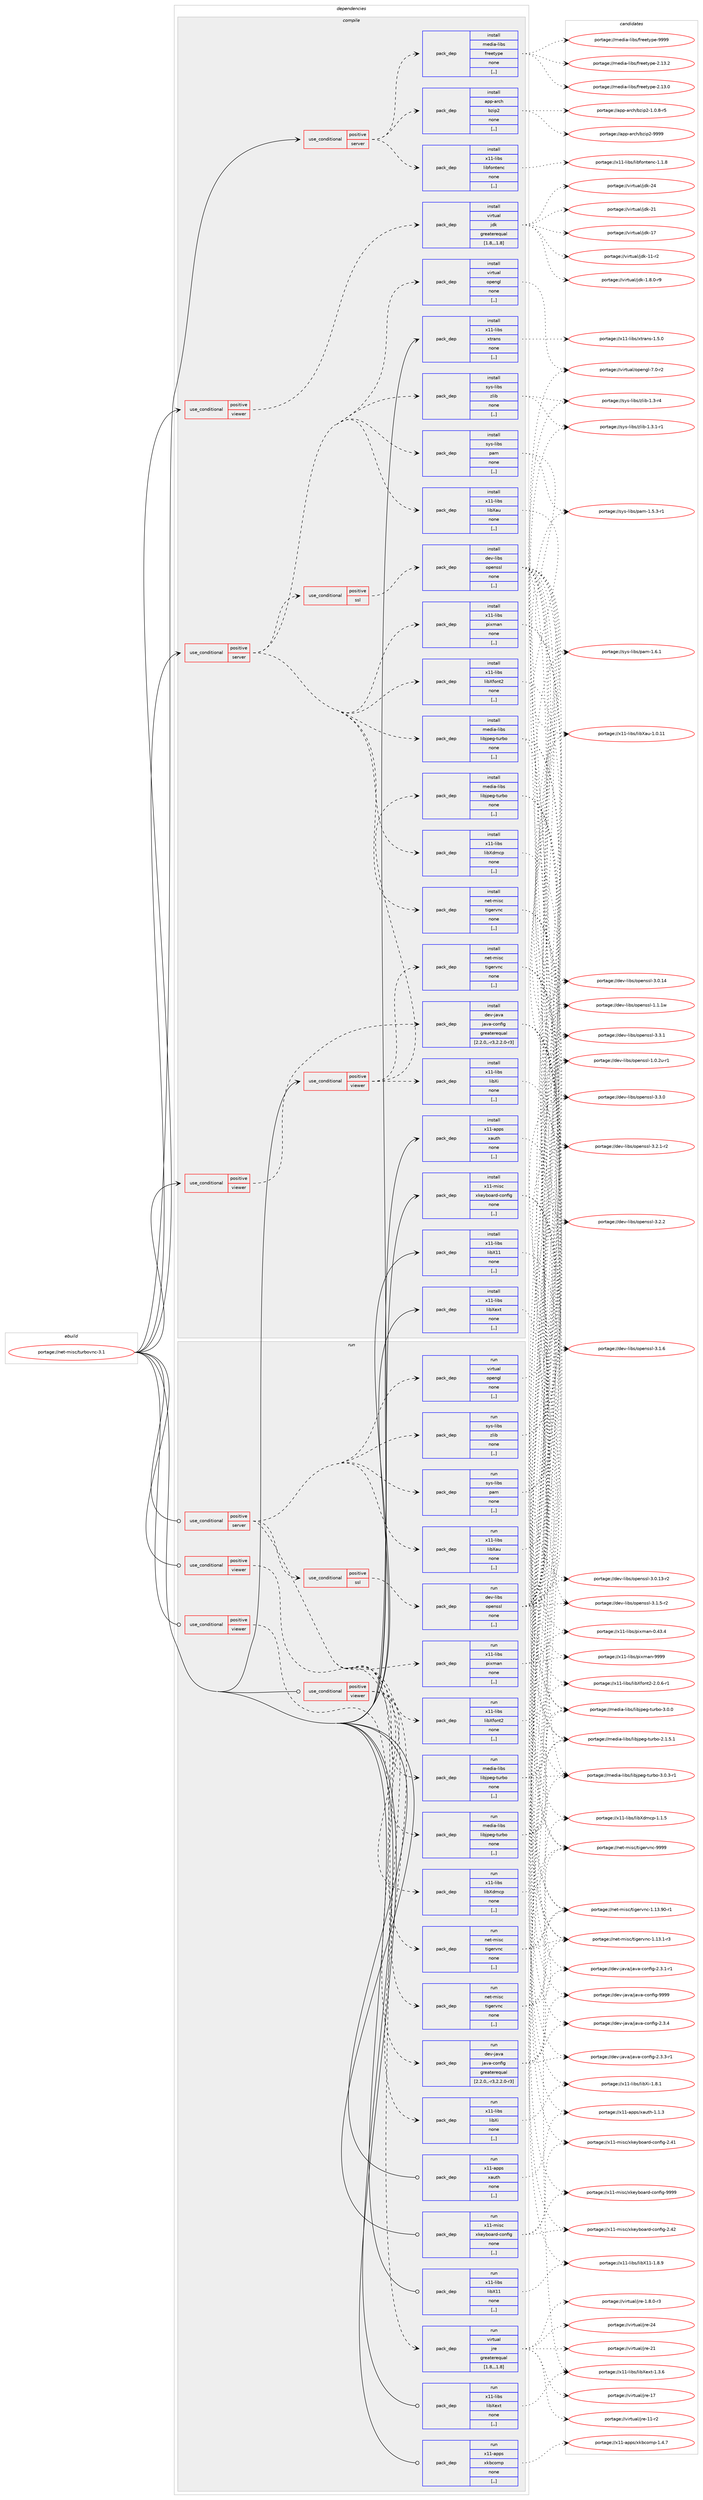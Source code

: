 digraph prolog {

# *************
# Graph options
# *************

newrank=true;
concentrate=true;
compound=true;
graph [rankdir=LR,fontname=Helvetica,fontsize=10,ranksep=1.5];#, ranksep=2.5, nodesep=0.2];
edge  [arrowhead=vee];
node  [fontname=Helvetica,fontsize=10];

# **********
# The ebuild
# **********

subgraph cluster_leftcol {
color=gray;
label=<<i>ebuild</i>>;
id [label="portage://net-misc/turbovnc-3.1", color=red, width=4, href="../net-misc/turbovnc-3.1.svg"];
}

# ****************
# The dependencies
# ****************

subgraph cluster_midcol {
color=gray;
label=<<i>dependencies</i>>;
subgraph cluster_compile {
fillcolor="#eeeeee";
style=filled;
label=<<i>compile</i>>;
subgraph cond99560 {
dependency377703 [label=<<TABLE BORDER="0" CELLBORDER="1" CELLSPACING="0" CELLPADDING="4"><TR><TD ROWSPAN="3" CELLPADDING="10">use_conditional</TD></TR><TR><TD>positive</TD></TR><TR><TD>server</TD></TR></TABLE>>, shape=none, color=red];
subgraph pack275415 {
dependency377704 [label=<<TABLE BORDER="0" CELLBORDER="1" CELLSPACING="0" CELLPADDING="4" WIDTH="220"><TR><TD ROWSPAN="6" CELLPADDING="30">pack_dep</TD></TR><TR><TD WIDTH="110">install</TD></TR><TR><TD>app-arch</TD></TR><TR><TD>bzip2</TD></TR><TR><TD>none</TD></TR><TR><TD>[,,]</TD></TR></TABLE>>, shape=none, color=blue];
}
dependency377703:e -> dependency377704:w [weight=20,style="dashed",arrowhead="vee"];
subgraph pack275416 {
dependency377705 [label=<<TABLE BORDER="0" CELLBORDER="1" CELLSPACING="0" CELLPADDING="4" WIDTH="220"><TR><TD ROWSPAN="6" CELLPADDING="30">pack_dep</TD></TR><TR><TD WIDTH="110">install</TD></TR><TR><TD>media-libs</TD></TR><TR><TD>freetype</TD></TR><TR><TD>none</TD></TR><TR><TD>[,,]</TD></TR></TABLE>>, shape=none, color=blue];
}
dependency377703:e -> dependency377705:w [weight=20,style="dashed",arrowhead="vee"];
subgraph pack275417 {
dependency377706 [label=<<TABLE BORDER="0" CELLBORDER="1" CELLSPACING="0" CELLPADDING="4" WIDTH="220"><TR><TD ROWSPAN="6" CELLPADDING="30">pack_dep</TD></TR><TR><TD WIDTH="110">install</TD></TR><TR><TD>x11-libs</TD></TR><TR><TD>libfontenc</TD></TR><TR><TD>none</TD></TR><TR><TD>[,,]</TD></TR></TABLE>>, shape=none, color=blue];
}
dependency377703:e -> dependency377706:w [weight=20,style="dashed",arrowhead="vee"];
}
id:e -> dependency377703:w [weight=20,style="solid",arrowhead="vee"];
subgraph cond99561 {
dependency377707 [label=<<TABLE BORDER="0" CELLBORDER="1" CELLSPACING="0" CELLPADDING="4"><TR><TD ROWSPAN="3" CELLPADDING="10">use_conditional</TD></TR><TR><TD>positive</TD></TR><TR><TD>server</TD></TR></TABLE>>, shape=none, color=red];
subgraph pack275418 {
dependency377708 [label=<<TABLE BORDER="0" CELLBORDER="1" CELLSPACING="0" CELLPADDING="4" WIDTH="220"><TR><TD ROWSPAN="6" CELLPADDING="30">pack_dep</TD></TR><TR><TD WIDTH="110">install</TD></TR><TR><TD>media-libs</TD></TR><TR><TD>libjpeg-turbo</TD></TR><TR><TD>none</TD></TR><TR><TD>[,,]</TD></TR></TABLE>>, shape=none, color=blue];
}
dependency377707:e -> dependency377708:w [weight=20,style="dashed",arrowhead="vee"];
subgraph pack275419 {
dependency377709 [label=<<TABLE BORDER="0" CELLBORDER="1" CELLSPACING="0" CELLPADDING="4" WIDTH="220"><TR><TD ROWSPAN="6" CELLPADDING="30">pack_dep</TD></TR><TR><TD WIDTH="110">install</TD></TR><TR><TD>sys-libs</TD></TR><TR><TD>pam</TD></TR><TR><TD>none</TD></TR><TR><TD>[,,]</TD></TR></TABLE>>, shape=none, color=blue];
}
dependency377707:e -> dependency377709:w [weight=20,style="dashed",arrowhead="vee"];
subgraph pack275420 {
dependency377710 [label=<<TABLE BORDER="0" CELLBORDER="1" CELLSPACING="0" CELLPADDING="4" WIDTH="220"><TR><TD ROWSPAN="6" CELLPADDING="30">pack_dep</TD></TR><TR><TD WIDTH="110">install</TD></TR><TR><TD>sys-libs</TD></TR><TR><TD>zlib</TD></TR><TR><TD>none</TD></TR><TR><TD>[,,]</TD></TR></TABLE>>, shape=none, color=blue];
}
dependency377707:e -> dependency377710:w [weight=20,style="dashed",arrowhead="vee"];
subgraph pack275421 {
dependency377711 [label=<<TABLE BORDER="0" CELLBORDER="1" CELLSPACING="0" CELLPADDING="4" WIDTH="220"><TR><TD ROWSPAN="6" CELLPADDING="30">pack_dep</TD></TR><TR><TD WIDTH="110">install</TD></TR><TR><TD>virtual</TD></TR><TR><TD>opengl</TD></TR><TR><TD>none</TD></TR><TR><TD>[,,]</TD></TR></TABLE>>, shape=none, color=blue];
}
dependency377707:e -> dependency377711:w [weight=20,style="dashed",arrowhead="vee"];
subgraph pack275422 {
dependency377712 [label=<<TABLE BORDER="0" CELLBORDER="1" CELLSPACING="0" CELLPADDING="4" WIDTH="220"><TR><TD ROWSPAN="6" CELLPADDING="30">pack_dep</TD></TR><TR><TD WIDTH="110">install</TD></TR><TR><TD>x11-libs</TD></TR><TR><TD>libXau</TD></TR><TR><TD>none</TD></TR><TR><TD>[,,]</TD></TR></TABLE>>, shape=none, color=blue];
}
dependency377707:e -> dependency377712:w [weight=20,style="dashed",arrowhead="vee"];
subgraph pack275423 {
dependency377713 [label=<<TABLE BORDER="0" CELLBORDER="1" CELLSPACING="0" CELLPADDING="4" WIDTH="220"><TR><TD ROWSPAN="6" CELLPADDING="30">pack_dep</TD></TR><TR><TD WIDTH="110">install</TD></TR><TR><TD>x11-libs</TD></TR><TR><TD>libXdmcp</TD></TR><TR><TD>none</TD></TR><TR><TD>[,,]</TD></TR></TABLE>>, shape=none, color=blue];
}
dependency377707:e -> dependency377713:w [weight=20,style="dashed",arrowhead="vee"];
subgraph pack275424 {
dependency377714 [label=<<TABLE BORDER="0" CELLBORDER="1" CELLSPACING="0" CELLPADDING="4" WIDTH="220"><TR><TD ROWSPAN="6" CELLPADDING="30">pack_dep</TD></TR><TR><TD WIDTH="110">install</TD></TR><TR><TD>x11-libs</TD></TR><TR><TD>libXfont2</TD></TR><TR><TD>none</TD></TR><TR><TD>[,,]</TD></TR></TABLE>>, shape=none, color=blue];
}
dependency377707:e -> dependency377714:w [weight=20,style="dashed",arrowhead="vee"];
subgraph pack275425 {
dependency377715 [label=<<TABLE BORDER="0" CELLBORDER="1" CELLSPACING="0" CELLPADDING="4" WIDTH="220"><TR><TD ROWSPAN="6" CELLPADDING="30">pack_dep</TD></TR><TR><TD WIDTH="110">install</TD></TR><TR><TD>x11-libs</TD></TR><TR><TD>pixman</TD></TR><TR><TD>none</TD></TR><TR><TD>[,,]</TD></TR></TABLE>>, shape=none, color=blue];
}
dependency377707:e -> dependency377715:w [weight=20,style="dashed",arrowhead="vee"];
subgraph cond99562 {
dependency377716 [label=<<TABLE BORDER="0" CELLBORDER="1" CELLSPACING="0" CELLPADDING="4"><TR><TD ROWSPAN="3" CELLPADDING="10">use_conditional</TD></TR><TR><TD>positive</TD></TR><TR><TD>ssl</TD></TR></TABLE>>, shape=none, color=red];
subgraph pack275426 {
dependency377717 [label=<<TABLE BORDER="0" CELLBORDER="1" CELLSPACING="0" CELLPADDING="4" WIDTH="220"><TR><TD ROWSPAN="6" CELLPADDING="30">pack_dep</TD></TR><TR><TD WIDTH="110">install</TD></TR><TR><TD>dev-libs</TD></TR><TR><TD>openssl</TD></TR><TR><TD>none</TD></TR><TR><TD>[,,]</TD></TR></TABLE>>, shape=none, color=blue];
}
dependency377716:e -> dependency377717:w [weight=20,style="dashed",arrowhead="vee"];
}
dependency377707:e -> dependency377716:w [weight=20,style="dashed",arrowhead="vee"];
subgraph pack275427 {
dependency377718 [label=<<TABLE BORDER="0" CELLBORDER="1" CELLSPACING="0" CELLPADDING="4" WIDTH="220"><TR><TD ROWSPAN="6" CELLPADDING="30">pack_dep</TD></TR><TR><TD WIDTH="110">install</TD></TR><TR><TD>net-misc</TD></TR><TR><TD>tigervnc</TD></TR><TR><TD>none</TD></TR><TR><TD>[,,]</TD></TR></TABLE>>, shape=none, color=blue];
}
dependency377707:e -> dependency377718:w [weight=20,style="dashed",arrowhead="vee"];
}
id:e -> dependency377707:w [weight=20,style="solid",arrowhead="vee"];
subgraph cond99563 {
dependency377719 [label=<<TABLE BORDER="0" CELLBORDER="1" CELLSPACING="0" CELLPADDING="4"><TR><TD ROWSPAN="3" CELLPADDING="10">use_conditional</TD></TR><TR><TD>positive</TD></TR><TR><TD>viewer</TD></TR></TABLE>>, shape=none, color=red];
subgraph pack275428 {
dependency377720 [label=<<TABLE BORDER="0" CELLBORDER="1" CELLSPACING="0" CELLPADDING="4" WIDTH="220"><TR><TD ROWSPAN="6" CELLPADDING="30">pack_dep</TD></TR><TR><TD WIDTH="110">install</TD></TR><TR><TD>dev-java</TD></TR><TR><TD>java-config</TD></TR><TR><TD>greaterequal</TD></TR><TR><TD>[2.2.0,,-r3,2.2.0-r3]</TD></TR></TABLE>>, shape=none, color=blue];
}
dependency377719:e -> dependency377720:w [weight=20,style="dashed",arrowhead="vee"];
}
id:e -> dependency377719:w [weight=20,style="solid",arrowhead="vee"];
subgraph cond99564 {
dependency377721 [label=<<TABLE BORDER="0" CELLBORDER="1" CELLSPACING="0" CELLPADDING="4"><TR><TD ROWSPAN="3" CELLPADDING="10">use_conditional</TD></TR><TR><TD>positive</TD></TR><TR><TD>viewer</TD></TR></TABLE>>, shape=none, color=red];
subgraph pack275429 {
dependency377722 [label=<<TABLE BORDER="0" CELLBORDER="1" CELLSPACING="0" CELLPADDING="4" WIDTH="220"><TR><TD ROWSPAN="6" CELLPADDING="30">pack_dep</TD></TR><TR><TD WIDTH="110">install</TD></TR><TR><TD>media-libs</TD></TR><TR><TD>libjpeg-turbo</TD></TR><TR><TD>none</TD></TR><TR><TD>[,,]</TD></TR></TABLE>>, shape=none, color=blue];
}
dependency377721:e -> dependency377722:w [weight=20,style="dashed",arrowhead="vee"];
subgraph pack275430 {
dependency377723 [label=<<TABLE BORDER="0" CELLBORDER="1" CELLSPACING="0" CELLPADDING="4" WIDTH="220"><TR><TD ROWSPAN="6" CELLPADDING="30">pack_dep</TD></TR><TR><TD WIDTH="110">install</TD></TR><TR><TD>x11-libs</TD></TR><TR><TD>libXi</TD></TR><TR><TD>none</TD></TR><TR><TD>[,,]</TD></TR></TABLE>>, shape=none, color=blue];
}
dependency377721:e -> dependency377723:w [weight=20,style="dashed",arrowhead="vee"];
subgraph pack275431 {
dependency377724 [label=<<TABLE BORDER="0" CELLBORDER="1" CELLSPACING="0" CELLPADDING="4" WIDTH="220"><TR><TD ROWSPAN="6" CELLPADDING="30">pack_dep</TD></TR><TR><TD WIDTH="110">install</TD></TR><TR><TD>net-misc</TD></TR><TR><TD>tigervnc</TD></TR><TR><TD>none</TD></TR><TR><TD>[,,]</TD></TR></TABLE>>, shape=none, color=blue];
}
dependency377721:e -> dependency377724:w [weight=20,style="dashed",arrowhead="vee"];
}
id:e -> dependency377721:w [weight=20,style="solid",arrowhead="vee"];
subgraph cond99565 {
dependency377725 [label=<<TABLE BORDER="0" CELLBORDER="1" CELLSPACING="0" CELLPADDING="4"><TR><TD ROWSPAN="3" CELLPADDING="10">use_conditional</TD></TR><TR><TD>positive</TD></TR><TR><TD>viewer</TD></TR></TABLE>>, shape=none, color=red];
subgraph pack275432 {
dependency377726 [label=<<TABLE BORDER="0" CELLBORDER="1" CELLSPACING="0" CELLPADDING="4" WIDTH="220"><TR><TD ROWSPAN="6" CELLPADDING="30">pack_dep</TD></TR><TR><TD WIDTH="110">install</TD></TR><TR><TD>virtual</TD></TR><TR><TD>jdk</TD></TR><TR><TD>greaterequal</TD></TR><TR><TD>[1.8,,,1.8]</TD></TR></TABLE>>, shape=none, color=blue];
}
dependency377725:e -> dependency377726:w [weight=20,style="dashed",arrowhead="vee"];
}
id:e -> dependency377725:w [weight=20,style="solid",arrowhead="vee"];
subgraph pack275433 {
dependency377727 [label=<<TABLE BORDER="0" CELLBORDER="1" CELLSPACING="0" CELLPADDING="4" WIDTH="220"><TR><TD ROWSPAN="6" CELLPADDING="30">pack_dep</TD></TR><TR><TD WIDTH="110">install</TD></TR><TR><TD>x11-apps</TD></TR><TR><TD>xauth</TD></TR><TR><TD>none</TD></TR><TR><TD>[,,]</TD></TR></TABLE>>, shape=none, color=blue];
}
id:e -> dependency377727:w [weight=20,style="solid",arrowhead="vee"];
subgraph pack275434 {
dependency377728 [label=<<TABLE BORDER="0" CELLBORDER="1" CELLSPACING="0" CELLPADDING="4" WIDTH="220"><TR><TD ROWSPAN="6" CELLPADDING="30">pack_dep</TD></TR><TR><TD WIDTH="110">install</TD></TR><TR><TD>x11-libs</TD></TR><TR><TD>libX11</TD></TR><TR><TD>none</TD></TR><TR><TD>[,,]</TD></TR></TABLE>>, shape=none, color=blue];
}
id:e -> dependency377728:w [weight=20,style="solid",arrowhead="vee"];
subgraph pack275435 {
dependency377729 [label=<<TABLE BORDER="0" CELLBORDER="1" CELLSPACING="0" CELLPADDING="4" WIDTH="220"><TR><TD ROWSPAN="6" CELLPADDING="30">pack_dep</TD></TR><TR><TD WIDTH="110">install</TD></TR><TR><TD>x11-libs</TD></TR><TR><TD>libXext</TD></TR><TR><TD>none</TD></TR><TR><TD>[,,]</TD></TR></TABLE>>, shape=none, color=blue];
}
id:e -> dependency377729:w [weight=20,style="solid",arrowhead="vee"];
subgraph pack275436 {
dependency377730 [label=<<TABLE BORDER="0" CELLBORDER="1" CELLSPACING="0" CELLPADDING="4" WIDTH="220"><TR><TD ROWSPAN="6" CELLPADDING="30">pack_dep</TD></TR><TR><TD WIDTH="110">install</TD></TR><TR><TD>x11-libs</TD></TR><TR><TD>xtrans</TD></TR><TR><TD>none</TD></TR><TR><TD>[,,]</TD></TR></TABLE>>, shape=none, color=blue];
}
id:e -> dependency377730:w [weight=20,style="solid",arrowhead="vee"];
subgraph pack275437 {
dependency377731 [label=<<TABLE BORDER="0" CELLBORDER="1" CELLSPACING="0" CELLPADDING="4" WIDTH="220"><TR><TD ROWSPAN="6" CELLPADDING="30">pack_dep</TD></TR><TR><TD WIDTH="110">install</TD></TR><TR><TD>x11-misc</TD></TR><TR><TD>xkeyboard-config</TD></TR><TR><TD>none</TD></TR><TR><TD>[,,]</TD></TR></TABLE>>, shape=none, color=blue];
}
id:e -> dependency377731:w [weight=20,style="solid",arrowhead="vee"];
}
subgraph cluster_compileandrun {
fillcolor="#eeeeee";
style=filled;
label=<<i>compile and run</i>>;
}
subgraph cluster_run {
fillcolor="#eeeeee";
style=filled;
label=<<i>run</i>>;
subgraph cond99566 {
dependency377732 [label=<<TABLE BORDER="0" CELLBORDER="1" CELLSPACING="0" CELLPADDING="4"><TR><TD ROWSPAN="3" CELLPADDING="10">use_conditional</TD></TR><TR><TD>positive</TD></TR><TR><TD>server</TD></TR></TABLE>>, shape=none, color=red];
subgraph pack275438 {
dependency377733 [label=<<TABLE BORDER="0" CELLBORDER="1" CELLSPACING="0" CELLPADDING="4" WIDTH="220"><TR><TD ROWSPAN="6" CELLPADDING="30">pack_dep</TD></TR><TR><TD WIDTH="110">run</TD></TR><TR><TD>media-libs</TD></TR><TR><TD>libjpeg-turbo</TD></TR><TR><TD>none</TD></TR><TR><TD>[,,]</TD></TR></TABLE>>, shape=none, color=blue];
}
dependency377732:e -> dependency377733:w [weight=20,style="dashed",arrowhead="vee"];
subgraph pack275439 {
dependency377734 [label=<<TABLE BORDER="0" CELLBORDER="1" CELLSPACING="0" CELLPADDING="4" WIDTH="220"><TR><TD ROWSPAN="6" CELLPADDING="30">pack_dep</TD></TR><TR><TD WIDTH="110">run</TD></TR><TR><TD>sys-libs</TD></TR><TR><TD>pam</TD></TR><TR><TD>none</TD></TR><TR><TD>[,,]</TD></TR></TABLE>>, shape=none, color=blue];
}
dependency377732:e -> dependency377734:w [weight=20,style="dashed",arrowhead="vee"];
subgraph pack275440 {
dependency377735 [label=<<TABLE BORDER="0" CELLBORDER="1" CELLSPACING="0" CELLPADDING="4" WIDTH="220"><TR><TD ROWSPAN="6" CELLPADDING="30">pack_dep</TD></TR><TR><TD WIDTH="110">run</TD></TR><TR><TD>sys-libs</TD></TR><TR><TD>zlib</TD></TR><TR><TD>none</TD></TR><TR><TD>[,,]</TD></TR></TABLE>>, shape=none, color=blue];
}
dependency377732:e -> dependency377735:w [weight=20,style="dashed",arrowhead="vee"];
subgraph pack275441 {
dependency377736 [label=<<TABLE BORDER="0" CELLBORDER="1" CELLSPACING="0" CELLPADDING="4" WIDTH="220"><TR><TD ROWSPAN="6" CELLPADDING="30">pack_dep</TD></TR><TR><TD WIDTH="110">run</TD></TR><TR><TD>virtual</TD></TR><TR><TD>opengl</TD></TR><TR><TD>none</TD></TR><TR><TD>[,,]</TD></TR></TABLE>>, shape=none, color=blue];
}
dependency377732:e -> dependency377736:w [weight=20,style="dashed",arrowhead="vee"];
subgraph pack275442 {
dependency377737 [label=<<TABLE BORDER="0" CELLBORDER="1" CELLSPACING="0" CELLPADDING="4" WIDTH="220"><TR><TD ROWSPAN="6" CELLPADDING="30">pack_dep</TD></TR><TR><TD WIDTH="110">run</TD></TR><TR><TD>x11-libs</TD></TR><TR><TD>libXau</TD></TR><TR><TD>none</TD></TR><TR><TD>[,,]</TD></TR></TABLE>>, shape=none, color=blue];
}
dependency377732:e -> dependency377737:w [weight=20,style="dashed",arrowhead="vee"];
subgraph pack275443 {
dependency377738 [label=<<TABLE BORDER="0" CELLBORDER="1" CELLSPACING="0" CELLPADDING="4" WIDTH="220"><TR><TD ROWSPAN="6" CELLPADDING="30">pack_dep</TD></TR><TR><TD WIDTH="110">run</TD></TR><TR><TD>x11-libs</TD></TR><TR><TD>libXdmcp</TD></TR><TR><TD>none</TD></TR><TR><TD>[,,]</TD></TR></TABLE>>, shape=none, color=blue];
}
dependency377732:e -> dependency377738:w [weight=20,style="dashed",arrowhead="vee"];
subgraph pack275444 {
dependency377739 [label=<<TABLE BORDER="0" CELLBORDER="1" CELLSPACING="0" CELLPADDING="4" WIDTH="220"><TR><TD ROWSPAN="6" CELLPADDING="30">pack_dep</TD></TR><TR><TD WIDTH="110">run</TD></TR><TR><TD>x11-libs</TD></TR><TR><TD>libXfont2</TD></TR><TR><TD>none</TD></TR><TR><TD>[,,]</TD></TR></TABLE>>, shape=none, color=blue];
}
dependency377732:e -> dependency377739:w [weight=20,style="dashed",arrowhead="vee"];
subgraph pack275445 {
dependency377740 [label=<<TABLE BORDER="0" CELLBORDER="1" CELLSPACING="0" CELLPADDING="4" WIDTH="220"><TR><TD ROWSPAN="6" CELLPADDING="30">pack_dep</TD></TR><TR><TD WIDTH="110">run</TD></TR><TR><TD>x11-libs</TD></TR><TR><TD>pixman</TD></TR><TR><TD>none</TD></TR><TR><TD>[,,]</TD></TR></TABLE>>, shape=none, color=blue];
}
dependency377732:e -> dependency377740:w [weight=20,style="dashed",arrowhead="vee"];
subgraph cond99567 {
dependency377741 [label=<<TABLE BORDER="0" CELLBORDER="1" CELLSPACING="0" CELLPADDING="4"><TR><TD ROWSPAN="3" CELLPADDING="10">use_conditional</TD></TR><TR><TD>positive</TD></TR><TR><TD>ssl</TD></TR></TABLE>>, shape=none, color=red];
subgraph pack275446 {
dependency377742 [label=<<TABLE BORDER="0" CELLBORDER="1" CELLSPACING="0" CELLPADDING="4" WIDTH="220"><TR><TD ROWSPAN="6" CELLPADDING="30">pack_dep</TD></TR><TR><TD WIDTH="110">run</TD></TR><TR><TD>dev-libs</TD></TR><TR><TD>openssl</TD></TR><TR><TD>none</TD></TR><TR><TD>[,,]</TD></TR></TABLE>>, shape=none, color=blue];
}
dependency377741:e -> dependency377742:w [weight=20,style="dashed",arrowhead="vee"];
}
dependency377732:e -> dependency377741:w [weight=20,style="dashed",arrowhead="vee"];
subgraph pack275447 {
dependency377743 [label=<<TABLE BORDER="0" CELLBORDER="1" CELLSPACING="0" CELLPADDING="4" WIDTH="220"><TR><TD ROWSPAN="6" CELLPADDING="30">pack_dep</TD></TR><TR><TD WIDTH="110">run</TD></TR><TR><TD>net-misc</TD></TR><TR><TD>tigervnc</TD></TR><TR><TD>none</TD></TR><TR><TD>[,,]</TD></TR></TABLE>>, shape=none, color=blue];
}
dependency377732:e -> dependency377743:w [weight=20,style="dashed",arrowhead="vee"];
}
id:e -> dependency377732:w [weight=20,style="solid",arrowhead="odot"];
subgraph cond99568 {
dependency377744 [label=<<TABLE BORDER="0" CELLBORDER="1" CELLSPACING="0" CELLPADDING="4"><TR><TD ROWSPAN="3" CELLPADDING="10">use_conditional</TD></TR><TR><TD>positive</TD></TR><TR><TD>viewer</TD></TR></TABLE>>, shape=none, color=red];
subgraph pack275448 {
dependency377745 [label=<<TABLE BORDER="0" CELLBORDER="1" CELLSPACING="0" CELLPADDING="4" WIDTH="220"><TR><TD ROWSPAN="6" CELLPADDING="30">pack_dep</TD></TR><TR><TD WIDTH="110">run</TD></TR><TR><TD>dev-java</TD></TR><TR><TD>java-config</TD></TR><TR><TD>greaterequal</TD></TR><TR><TD>[2.2.0,,-r3,2.2.0-r3]</TD></TR></TABLE>>, shape=none, color=blue];
}
dependency377744:e -> dependency377745:w [weight=20,style="dashed",arrowhead="vee"];
}
id:e -> dependency377744:w [weight=20,style="solid",arrowhead="odot"];
subgraph cond99569 {
dependency377746 [label=<<TABLE BORDER="0" CELLBORDER="1" CELLSPACING="0" CELLPADDING="4"><TR><TD ROWSPAN="3" CELLPADDING="10">use_conditional</TD></TR><TR><TD>positive</TD></TR><TR><TD>viewer</TD></TR></TABLE>>, shape=none, color=red];
subgraph pack275449 {
dependency377747 [label=<<TABLE BORDER="0" CELLBORDER="1" CELLSPACING="0" CELLPADDING="4" WIDTH="220"><TR><TD ROWSPAN="6" CELLPADDING="30">pack_dep</TD></TR><TR><TD WIDTH="110">run</TD></TR><TR><TD>media-libs</TD></TR><TR><TD>libjpeg-turbo</TD></TR><TR><TD>none</TD></TR><TR><TD>[,,]</TD></TR></TABLE>>, shape=none, color=blue];
}
dependency377746:e -> dependency377747:w [weight=20,style="dashed",arrowhead="vee"];
subgraph pack275450 {
dependency377748 [label=<<TABLE BORDER="0" CELLBORDER="1" CELLSPACING="0" CELLPADDING="4" WIDTH="220"><TR><TD ROWSPAN="6" CELLPADDING="30">pack_dep</TD></TR><TR><TD WIDTH="110">run</TD></TR><TR><TD>x11-libs</TD></TR><TR><TD>libXi</TD></TR><TR><TD>none</TD></TR><TR><TD>[,,]</TD></TR></TABLE>>, shape=none, color=blue];
}
dependency377746:e -> dependency377748:w [weight=20,style="dashed",arrowhead="vee"];
subgraph pack275451 {
dependency377749 [label=<<TABLE BORDER="0" CELLBORDER="1" CELLSPACING="0" CELLPADDING="4" WIDTH="220"><TR><TD ROWSPAN="6" CELLPADDING="30">pack_dep</TD></TR><TR><TD WIDTH="110">run</TD></TR><TR><TD>net-misc</TD></TR><TR><TD>tigervnc</TD></TR><TR><TD>none</TD></TR><TR><TD>[,,]</TD></TR></TABLE>>, shape=none, color=blue];
}
dependency377746:e -> dependency377749:w [weight=20,style="dashed",arrowhead="vee"];
}
id:e -> dependency377746:w [weight=20,style="solid",arrowhead="odot"];
subgraph cond99570 {
dependency377750 [label=<<TABLE BORDER="0" CELLBORDER="1" CELLSPACING="0" CELLPADDING="4"><TR><TD ROWSPAN="3" CELLPADDING="10">use_conditional</TD></TR><TR><TD>positive</TD></TR><TR><TD>viewer</TD></TR></TABLE>>, shape=none, color=red];
subgraph pack275452 {
dependency377751 [label=<<TABLE BORDER="0" CELLBORDER="1" CELLSPACING="0" CELLPADDING="4" WIDTH="220"><TR><TD ROWSPAN="6" CELLPADDING="30">pack_dep</TD></TR><TR><TD WIDTH="110">run</TD></TR><TR><TD>virtual</TD></TR><TR><TD>jre</TD></TR><TR><TD>greaterequal</TD></TR><TR><TD>[1.8,,,1.8]</TD></TR></TABLE>>, shape=none, color=blue];
}
dependency377750:e -> dependency377751:w [weight=20,style="dashed",arrowhead="vee"];
}
id:e -> dependency377750:w [weight=20,style="solid",arrowhead="odot"];
subgraph pack275453 {
dependency377752 [label=<<TABLE BORDER="0" CELLBORDER="1" CELLSPACING="0" CELLPADDING="4" WIDTH="220"><TR><TD ROWSPAN="6" CELLPADDING="30">pack_dep</TD></TR><TR><TD WIDTH="110">run</TD></TR><TR><TD>x11-apps</TD></TR><TR><TD>xauth</TD></TR><TR><TD>none</TD></TR><TR><TD>[,,]</TD></TR></TABLE>>, shape=none, color=blue];
}
id:e -> dependency377752:w [weight=20,style="solid",arrowhead="odot"];
subgraph pack275454 {
dependency377753 [label=<<TABLE BORDER="0" CELLBORDER="1" CELLSPACING="0" CELLPADDING="4" WIDTH="220"><TR><TD ROWSPAN="6" CELLPADDING="30">pack_dep</TD></TR><TR><TD WIDTH="110">run</TD></TR><TR><TD>x11-apps</TD></TR><TR><TD>xkbcomp</TD></TR><TR><TD>none</TD></TR><TR><TD>[,,]</TD></TR></TABLE>>, shape=none, color=blue];
}
id:e -> dependency377753:w [weight=20,style="solid",arrowhead="odot"];
subgraph pack275455 {
dependency377754 [label=<<TABLE BORDER="0" CELLBORDER="1" CELLSPACING="0" CELLPADDING="4" WIDTH="220"><TR><TD ROWSPAN="6" CELLPADDING="30">pack_dep</TD></TR><TR><TD WIDTH="110">run</TD></TR><TR><TD>x11-libs</TD></TR><TR><TD>libX11</TD></TR><TR><TD>none</TD></TR><TR><TD>[,,]</TD></TR></TABLE>>, shape=none, color=blue];
}
id:e -> dependency377754:w [weight=20,style="solid",arrowhead="odot"];
subgraph pack275456 {
dependency377755 [label=<<TABLE BORDER="0" CELLBORDER="1" CELLSPACING="0" CELLPADDING="4" WIDTH="220"><TR><TD ROWSPAN="6" CELLPADDING="30">pack_dep</TD></TR><TR><TD WIDTH="110">run</TD></TR><TR><TD>x11-libs</TD></TR><TR><TD>libXext</TD></TR><TR><TD>none</TD></TR><TR><TD>[,,]</TD></TR></TABLE>>, shape=none, color=blue];
}
id:e -> dependency377755:w [weight=20,style="solid",arrowhead="odot"];
subgraph pack275457 {
dependency377756 [label=<<TABLE BORDER="0" CELLBORDER="1" CELLSPACING="0" CELLPADDING="4" WIDTH="220"><TR><TD ROWSPAN="6" CELLPADDING="30">pack_dep</TD></TR><TR><TD WIDTH="110">run</TD></TR><TR><TD>x11-misc</TD></TR><TR><TD>xkeyboard-config</TD></TR><TR><TD>none</TD></TR><TR><TD>[,,]</TD></TR></TABLE>>, shape=none, color=blue];
}
id:e -> dependency377756:w [weight=20,style="solid",arrowhead="odot"];
}
}

# **************
# The candidates
# **************

subgraph cluster_choices {
rank=same;
color=gray;
label=<<i>candidates</i>>;

subgraph choice275415 {
color=black;
nodesep=1;
choice971121124597114991044798122105112504557575757 [label="portage://app-arch/bzip2-9999", color=red, width=4,href="../app-arch/bzip2-9999.svg"];
choice971121124597114991044798122105112504549464846564511453 [label="portage://app-arch/bzip2-1.0.8-r5", color=red, width=4,href="../app-arch/bzip2-1.0.8-r5.svg"];
dependency377704:e -> choice971121124597114991044798122105112504557575757:w [style=dotted,weight="100"];
dependency377704:e -> choice971121124597114991044798122105112504549464846564511453:w [style=dotted,weight="100"];
}
subgraph choice275416 {
color=black;
nodesep=1;
choice109101100105974510810598115471021141011011161211121014557575757 [label="portage://media-libs/freetype-9999", color=red, width=4,href="../media-libs/freetype-9999.svg"];
choice1091011001059745108105981154710211410110111612111210145504649514650 [label="portage://media-libs/freetype-2.13.2", color=red, width=4,href="../media-libs/freetype-2.13.2.svg"];
choice1091011001059745108105981154710211410110111612111210145504649514648 [label="portage://media-libs/freetype-2.13.0", color=red, width=4,href="../media-libs/freetype-2.13.0.svg"];
dependency377705:e -> choice109101100105974510810598115471021141011011161211121014557575757:w [style=dotted,weight="100"];
dependency377705:e -> choice1091011001059745108105981154710211410110111612111210145504649514650:w [style=dotted,weight="100"];
dependency377705:e -> choice1091011001059745108105981154710211410110111612111210145504649514648:w [style=dotted,weight="100"];
}
subgraph choice275417 {
color=black;
nodesep=1;
choice12049494510810598115471081059810211111011610111099454946494656 [label="portage://x11-libs/libfontenc-1.1.8", color=red, width=4,href="../x11-libs/libfontenc-1.1.8.svg"];
dependency377706:e -> choice12049494510810598115471081059810211111011610111099454946494656:w [style=dotted,weight="100"];
}
subgraph choice275418 {
color=black;
nodesep=1;
choice109101100105974510810598115471081059810611210110345116117114981114551464846514511449 [label="portage://media-libs/libjpeg-turbo-3.0.3-r1", color=red, width=4,href="../media-libs/libjpeg-turbo-3.0.3-r1.svg"];
choice10910110010597451081059811547108105981061121011034511611711498111455146484648 [label="portage://media-libs/libjpeg-turbo-3.0.0", color=red, width=4,href="../media-libs/libjpeg-turbo-3.0.0.svg"];
choice109101100105974510810598115471081059810611210110345116117114981114550464946534649 [label="portage://media-libs/libjpeg-turbo-2.1.5.1", color=red, width=4,href="../media-libs/libjpeg-turbo-2.1.5.1.svg"];
dependency377708:e -> choice109101100105974510810598115471081059810611210110345116117114981114551464846514511449:w [style=dotted,weight="100"];
dependency377708:e -> choice10910110010597451081059811547108105981061121011034511611711498111455146484648:w [style=dotted,weight="100"];
dependency377708:e -> choice109101100105974510810598115471081059810611210110345116117114981114550464946534649:w [style=dotted,weight="100"];
}
subgraph choice275419 {
color=black;
nodesep=1;
choice11512111545108105981154711297109454946544649 [label="portage://sys-libs/pam-1.6.1", color=red, width=4,href="../sys-libs/pam-1.6.1.svg"];
choice115121115451081059811547112971094549465346514511449 [label="portage://sys-libs/pam-1.5.3-r1", color=red, width=4,href="../sys-libs/pam-1.5.3-r1.svg"];
dependency377709:e -> choice11512111545108105981154711297109454946544649:w [style=dotted,weight="100"];
dependency377709:e -> choice115121115451081059811547112971094549465346514511449:w [style=dotted,weight="100"];
}
subgraph choice275420 {
color=black;
nodesep=1;
choice115121115451081059811547122108105984549465146494511449 [label="portage://sys-libs/zlib-1.3.1-r1", color=red, width=4,href="../sys-libs/zlib-1.3.1-r1.svg"];
choice11512111545108105981154712210810598454946514511452 [label="portage://sys-libs/zlib-1.3-r4", color=red, width=4,href="../sys-libs/zlib-1.3-r4.svg"];
dependency377710:e -> choice115121115451081059811547122108105984549465146494511449:w [style=dotted,weight="100"];
dependency377710:e -> choice11512111545108105981154712210810598454946514511452:w [style=dotted,weight="100"];
}
subgraph choice275421 {
color=black;
nodesep=1;
choice1181051141161179710847111112101110103108455546484511450 [label="portage://virtual/opengl-7.0-r2", color=red, width=4,href="../virtual/opengl-7.0-r2.svg"];
dependency377711:e -> choice1181051141161179710847111112101110103108455546484511450:w [style=dotted,weight="100"];
}
subgraph choice275422 {
color=black;
nodesep=1;
choice120494945108105981154710810598889711745494648464949 [label="portage://x11-libs/libXau-1.0.11", color=red, width=4,href="../x11-libs/libXau-1.0.11.svg"];
dependency377712:e -> choice120494945108105981154710810598889711745494648464949:w [style=dotted,weight="100"];
}
subgraph choice275423 {
color=black;
nodesep=1;
choice1204949451081059811547108105988810010999112454946494653 [label="portage://x11-libs/libXdmcp-1.1.5", color=red, width=4,href="../x11-libs/libXdmcp-1.1.5.svg"];
dependency377713:e -> choice1204949451081059811547108105988810010999112454946494653:w [style=dotted,weight="100"];
}
subgraph choice275424 {
color=black;
nodesep=1;
choice12049494510810598115471081059888102111110116504550464846544511449 [label="portage://x11-libs/libXfont2-2.0.6-r1", color=red, width=4,href="../x11-libs/libXfont2-2.0.6-r1.svg"];
dependency377714:e -> choice12049494510810598115471081059888102111110116504550464846544511449:w [style=dotted,weight="100"];
}
subgraph choice275425 {
color=black;
nodesep=1;
choice1204949451081059811547112105120109971104557575757 [label="portage://x11-libs/pixman-9999", color=red, width=4,href="../x11-libs/pixman-9999.svg"];
choice12049494510810598115471121051201099711045484652514652 [label="portage://x11-libs/pixman-0.43.4", color=red, width=4,href="../x11-libs/pixman-0.43.4.svg"];
dependency377715:e -> choice1204949451081059811547112105120109971104557575757:w [style=dotted,weight="100"];
dependency377715:e -> choice12049494510810598115471121051201099711045484652514652:w [style=dotted,weight="100"];
}
subgraph choice275426 {
color=black;
nodesep=1;
choice100101118451081059811547111112101110115115108455146514649 [label="portage://dev-libs/openssl-3.3.1", color=red, width=4,href="../dev-libs/openssl-3.3.1.svg"];
choice100101118451081059811547111112101110115115108455146514648 [label="portage://dev-libs/openssl-3.3.0", color=red, width=4,href="../dev-libs/openssl-3.3.0.svg"];
choice100101118451081059811547111112101110115115108455146504650 [label="portage://dev-libs/openssl-3.2.2", color=red, width=4,href="../dev-libs/openssl-3.2.2.svg"];
choice1001011184510810598115471111121011101151151084551465046494511450 [label="portage://dev-libs/openssl-3.2.1-r2", color=red, width=4,href="../dev-libs/openssl-3.2.1-r2.svg"];
choice100101118451081059811547111112101110115115108455146494654 [label="portage://dev-libs/openssl-3.1.6", color=red, width=4,href="../dev-libs/openssl-3.1.6.svg"];
choice1001011184510810598115471111121011101151151084551464946534511450 [label="portage://dev-libs/openssl-3.1.5-r2", color=red, width=4,href="../dev-libs/openssl-3.1.5-r2.svg"];
choice10010111845108105981154711111210111011511510845514648464952 [label="portage://dev-libs/openssl-3.0.14", color=red, width=4,href="../dev-libs/openssl-3.0.14.svg"];
choice100101118451081059811547111112101110115115108455146484649514511450 [label="portage://dev-libs/openssl-3.0.13-r2", color=red, width=4,href="../dev-libs/openssl-3.0.13-r2.svg"];
choice100101118451081059811547111112101110115115108454946494649119 [label="portage://dev-libs/openssl-1.1.1w", color=red, width=4,href="../dev-libs/openssl-1.1.1w.svg"];
choice1001011184510810598115471111121011101151151084549464846501174511449 [label="portage://dev-libs/openssl-1.0.2u-r1", color=red, width=4,href="../dev-libs/openssl-1.0.2u-r1.svg"];
dependency377717:e -> choice100101118451081059811547111112101110115115108455146514649:w [style=dotted,weight="100"];
dependency377717:e -> choice100101118451081059811547111112101110115115108455146514648:w [style=dotted,weight="100"];
dependency377717:e -> choice100101118451081059811547111112101110115115108455146504650:w [style=dotted,weight="100"];
dependency377717:e -> choice1001011184510810598115471111121011101151151084551465046494511450:w [style=dotted,weight="100"];
dependency377717:e -> choice100101118451081059811547111112101110115115108455146494654:w [style=dotted,weight="100"];
dependency377717:e -> choice1001011184510810598115471111121011101151151084551464946534511450:w [style=dotted,weight="100"];
dependency377717:e -> choice10010111845108105981154711111210111011511510845514648464952:w [style=dotted,weight="100"];
dependency377717:e -> choice100101118451081059811547111112101110115115108455146484649514511450:w [style=dotted,weight="100"];
dependency377717:e -> choice100101118451081059811547111112101110115115108454946494649119:w [style=dotted,weight="100"];
dependency377717:e -> choice1001011184510810598115471111121011101151151084549464846501174511449:w [style=dotted,weight="100"];
}
subgraph choice275427 {
color=black;
nodesep=1;
choice110101116451091051159947116105103101114118110994557575757 [label="portage://net-misc/tigervnc-9999", color=red, width=4,href="../net-misc/tigervnc-9999.svg"];
choice1101011164510910511599471161051031011141181109945494649514657484511449 [label="portage://net-misc/tigervnc-1.13.90-r1", color=red, width=4,href="../net-misc/tigervnc-1.13.90-r1.svg"];
choice11010111645109105115994711610510310111411811099454946495146494511451 [label="portage://net-misc/tigervnc-1.13.1-r3", color=red, width=4,href="../net-misc/tigervnc-1.13.1-r3.svg"];
dependency377718:e -> choice110101116451091051159947116105103101114118110994557575757:w [style=dotted,weight="100"];
dependency377718:e -> choice1101011164510910511599471161051031011141181109945494649514657484511449:w [style=dotted,weight="100"];
dependency377718:e -> choice11010111645109105115994711610510310111411811099454946495146494511451:w [style=dotted,weight="100"];
}
subgraph choice275428 {
color=black;
nodesep=1;
choice10010111845106971189747106971189745991111101021051034557575757 [label="portage://dev-java/java-config-9999", color=red, width=4,href="../dev-java/java-config-9999.svg"];
choice1001011184510697118974710697118974599111110102105103455046514652 [label="portage://dev-java/java-config-2.3.4", color=red, width=4,href="../dev-java/java-config-2.3.4.svg"];
choice10010111845106971189747106971189745991111101021051034550465146514511449 [label="portage://dev-java/java-config-2.3.3-r1", color=red, width=4,href="../dev-java/java-config-2.3.3-r1.svg"];
choice10010111845106971189747106971189745991111101021051034550465146494511449 [label="portage://dev-java/java-config-2.3.1-r1", color=red, width=4,href="../dev-java/java-config-2.3.1-r1.svg"];
dependency377720:e -> choice10010111845106971189747106971189745991111101021051034557575757:w [style=dotted,weight="100"];
dependency377720:e -> choice1001011184510697118974710697118974599111110102105103455046514652:w [style=dotted,weight="100"];
dependency377720:e -> choice10010111845106971189747106971189745991111101021051034550465146514511449:w [style=dotted,weight="100"];
dependency377720:e -> choice10010111845106971189747106971189745991111101021051034550465146494511449:w [style=dotted,weight="100"];
}
subgraph choice275429 {
color=black;
nodesep=1;
choice109101100105974510810598115471081059810611210110345116117114981114551464846514511449 [label="portage://media-libs/libjpeg-turbo-3.0.3-r1", color=red, width=4,href="../media-libs/libjpeg-turbo-3.0.3-r1.svg"];
choice10910110010597451081059811547108105981061121011034511611711498111455146484648 [label="portage://media-libs/libjpeg-turbo-3.0.0", color=red, width=4,href="../media-libs/libjpeg-turbo-3.0.0.svg"];
choice109101100105974510810598115471081059810611210110345116117114981114550464946534649 [label="portage://media-libs/libjpeg-turbo-2.1.5.1", color=red, width=4,href="../media-libs/libjpeg-turbo-2.1.5.1.svg"];
dependency377722:e -> choice109101100105974510810598115471081059810611210110345116117114981114551464846514511449:w [style=dotted,weight="100"];
dependency377722:e -> choice10910110010597451081059811547108105981061121011034511611711498111455146484648:w [style=dotted,weight="100"];
dependency377722:e -> choice109101100105974510810598115471081059810611210110345116117114981114550464946534649:w [style=dotted,weight="100"];
}
subgraph choice275430 {
color=black;
nodesep=1;
choice12049494510810598115471081059888105454946564649 [label="portage://x11-libs/libXi-1.8.1", color=red, width=4,href="../x11-libs/libXi-1.8.1.svg"];
dependency377723:e -> choice12049494510810598115471081059888105454946564649:w [style=dotted,weight="100"];
}
subgraph choice275431 {
color=black;
nodesep=1;
choice110101116451091051159947116105103101114118110994557575757 [label="portage://net-misc/tigervnc-9999", color=red, width=4,href="../net-misc/tigervnc-9999.svg"];
choice1101011164510910511599471161051031011141181109945494649514657484511449 [label="portage://net-misc/tigervnc-1.13.90-r1", color=red, width=4,href="../net-misc/tigervnc-1.13.90-r1.svg"];
choice11010111645109105115994711610510310111411811099454946495146494511451 [label="portage://net-misc/tigervnc-1.13.1-r3", color=red, width=4,href="../net-misc/tigervnc-1.13.1-r3.svg"];
dependency377724:e -> choice110101116451091051159947116105103101114118110994557575757:w [style=dotted,weight="100"];
dependency377724:e -> choice1101011164510910511599471161051031011141181109945494649514657484511449:w [style=dotted,weight="100"];
dependency377724:e -> choice11010111645109105115994711610510310111411811099454946495146494511451:w [style=dotted,weight="100"];
}
subgraph choice275432 {
color=black;
nodesep=1;
choice1181051141161179710847106100107455052 [label="portage://virtual/jdk-24", color=red, width=4,href="../virtual/jdk-24.svg"];
choice1181051141161179710847106100107455049 [label="portage://virtual/jdk-21", color=red, width=4,href="../virtual/jdk-21.svg"];
choice1181051141161179710847106100107454955 [label="portage://virtual/jdk-17", color=red, width=4,href="../virtual/jdk-17.svg"];
choice11810511411611797108471061001074549494511450 [label="portage://virtual/jdk-11-r2", color=red, width=4,href="../virtual/jdk-11-r2.svg"];
choice11810511411611797108471061001074549465646484511457 [label="portage://virtual/jdk-1.8.0-r9", color=red, width=4,href="../virtual/jdk-1.8.0-r9.svg"];
dependency377726:e -> choice1181051141161179710847106100107455052:w [style=dotted,weight="100"];
dependency377726:e -> choice1181051141161179710847106100107455049:w [style=dotted,weight="100"];
dependency377726:e -> choice1181051141161179710847106100107454955:w [style=dotted,weight="100"];
dependency377726:e -> choice11810511411611797108471061001074549494511450:w [style=dotted,weight="100"];
dependency377726:e -> choice11810511411611797108471061001074549465646484511457:w [style=dotted,weight="100"];
}
subgraph choice275433 {
color=black;
nodesep=1;
choice120494945971121121154712097117116104454946494651 [label="portage://x11-apps/xauth-1.1.3", color=red, width=4,href="../x11-apps/xauth-1.1.3.svg"];
dependency377727:e -> choice120494945971121121154712097117116104454946494651:w [style=dotted,weight="100"];
}
subgraph choice275434 {
color=black;
nodesep=1;
choice120494945108105981154710810598884949454946564657 [label="portage://x11-libs/libX11-1.8.9", color=red, width=4,href="../x11-libs/libX11-1.8.9.svg"];
dependency377728:e -> choice120494945108105981154710810598884949454946564657:w [style=dotted,weight="100"];
}
subgraph choice275435 {
color=black;
nodesep=1;
choice12049494510810598115471081059888101120116454946514654 [label="portage://x11-libs/libXext-1.3.6", color=red, width=4,href="../x11-libs/libXext-1.3.6.svg"];
dependency377729:e -> choice12049494510810598115471081059888101120116454946514654:w [style=dotted,weight="100"];
}
subgraph choice275436 {
color=black;
nodesep=1;
choice120494945108105981154712011611497110115454946534648 [label="portage://x11-libs/xtrans-1.5.0", color=red, width=4,href="../x11-libs/xtrans-1.5.0.svg"];
dependency377730:e -> choice120494945108105981154712011611497110115454946534648:w [style=dotted,weight="100"];
}
subgraph choice275437 {
color=black;
nodesep=1;
choice1204949451091051159947120107101121981119711410045991111101021051034557575757 [label="portage://x11-misc/xkeyboard-config-9999", color=red, width=4,href="../x11-misc/xkeyboard-config-9999.svg"];
choice1204949451091051159947120107101121981119711410045991111101021051034550465250 [label="portage://x11-misc/xkeyboard-config-2.42", color=red, width=4,href="../x11-misc/xkeyboard-config-2.42.svg"];
choice1204949451091051159947120107101121981119711410045991111101021051034550465249 [label="portage://x11-misc/xkeyboard-config-2.41", color=red, width=4,href="../x11-misc/xkeyboard-config-2.41.svg"];
dependency377731:e -> choice1204949451091051159947120107101121981119711410045991111101021051034557575757:w [style=dotted,weight="100"];
dependency377731:e -> choice1204949451091051159947120107101121981119711410045991111101021051034550465250:w [style=dotted,weight="100"];
dependency377731:e -> choice1204949451091051159947120107101121981119711410045991111101021051034550465249:w [style=dotted,weight="100"];
}
subgraph choice275438 {
color=black;
nodesep=1;
choice109101100105974510810598115471081059810611210110345116117114981114551464846514511449 [label="portage://media-libs/libjpeg-turbo-3.0.3-r1", color=red, width=4,href="../media-libs/libjpeg-turbo-3.0.3-r1.svg"];
choice10910110010597451081059811547108105981061121011034511611711498111455146484648 [label="portage://media-libs/libjpeg-turbo-3.0.0", color=red, width=4,href="../media-libs/libjpeg-turbo-3.0.0.svg"];
choice109101100105974510810598115471081059810611210110345116117114981114550464946534649 [label="portage://media-libs/libjpeg-turbo-2.1.5.1", color=red, width=4,href="../media-libs/libjpeg-turbo-2.1.5.1.svg"];
dependency377733:e -> choice109101100105974510810598115471081059810611210110345116117114981114551464846514511449:w [style=dotted,weight="100"];
dependency377733:e -> choice10910110010597451081059811547108105981061121011034511611711498111455146484648:w [style=dotted,weight="100"];
dependency377733:e -> choice109101100105974510810598115471081059810611210110345116117114981114550464946534649:w [style=dotted,weight="100"];
}
subgraph choice275439 {
color=black;
nodesep=1;
choice11512111545108105981154711297109454946544649 [label="portage://sys-libs/pam-1.6.1", color=red, width=4,href="../sys-libs/pam-1.6.1.svg"];
choice115121115451081059811547112971094549465346514511449 [label="portage://sys-libs/pam-1.5.3-r1", color=red, width=4,href="../sys-libs/pam-1.5.3-r1.svg"];
dependency377734:e -> choice11512111545108105981154711297109454946544649:w [style=dotted,weight="100"];
dependency377734:e -> choice115121115451081059811547112971094549465346514511449:w [style=dotted,weight="100"];
}
subgraph choice275440 {
color=black;
nodesep=1;
choice115121115451081059811547122108105984549465146494511449 [label="portage://sys-libs/zlib-1.3.1-r1", color=red, width=4,href="../sys-libs/zlib-1.3.1-r1.svg"];
choice11512111545108105981154712210810598454946514511452 [label="portage://sys-libs/zlib-1.3-r4", color=red, width=4,href="../sys-libs/zlib-1.3-r4.svg"];
dependency377735:e -> choice115121115451081059811547122108105984549465146494511449:w [style=dotted,weight="100"];
dependency377735:e -> choice11512111545108105981154712210810598454946514511452:w [style=dotted,weight="100"];
}
subgraph choice275441 {
color=black;
nodesep=1;
choice1181051141161179710847111112101110103108455546484511450 [label="portage://virtual/opengl-7.0-r2", color=red, width=4,href="../virtual/opengl-7.0-r2.svg"];
dependency377736:e -> choice1181051141161179710847111112101110103108455546484511450:w [style=dotted,weight="100"];
}
subgraph choice275442 {
color=black;
nodesep=1;
choice120494945108105981154710810598889711745494648464949 [label="portage://x11-libs/libXau-1.0.11", color=red, width=4,href="../x11-libs/libXau-1.0.11.svg"];
dependency377737:e -> choice120494945108105981154710810598889711745494648464949:w [style=dotted,weight="100"];
}
subgraph choice275443 {
color=black;
nodesep=1;
choice1204949451081059811547108105988810010999112454946494653 [label="portage://x11-libs/libXdmcp-1.1.5", color=red, width=4,href="../x11-libs/libXdmcp-1.1.5.svg"];
dependency377738:e -> choice1204949451081059811547108105988810010999112454946494653:w [style=dotted,weight="100"];
}
subgraph choice275444 {
color=black;
nodesep=1;
choice12049494510810598115471081059888102111110116504550464846544511449 [label="portage://x11-libs/libXfont2-2.0.6-r1", color=red, width=4,href="../x11-libs/libXfont2-2.0.6-r1.svg"];
dependency377739:e -> choice12049494510810598115471081059888102111110116504550464846544511449:w [style=dotted,weight="100"];
}
subgraph choice275445 {
color=black;
nodesep=1;
choice1204949451081059811547112105120109971104557575757 [label="portage://x11-libs/pixman-9999", color=red, width=4,href="../x11-libs/pixman-9999.svg"];
choice12049494510810598115471121051201099711045484652514652 [label="portage://x11-libs/pixman-0.43.4", color=red, width=4,href="../x11-libs/pixman-0.43.4.svg"];
dependency377740:e -> choice1204949451081059811547112105120109971104557575757:w [style=dotted,weight="100"];
dependency377740:e -> choice12049494510810598115471121051201099711045484652514652:w [style=dotted,weight="100"];
}
subgraph choice275446 {
color=black;
nodesep=1;
choice100101118451081059811547111112101110115115108455146514649 [label="portage://dev-libs/openssl-3.3.1", color=red, width=4,href="../dev-libs/openssl-3.3.1.svg"];
choice100101118451081059811547111112101110115115108455146514648 [label="portage://dev-libs/openssl-3.3.0", color=red, width=4,href="../dev-libs/openssl-3.3.0.svg"];
choice100101118451081059811547111112101110115115108455146504650 [label="portage://dev-libs/openssl-3.2.2", color=red, width=4,href="../dev-libs/openssl-3.2.2.svg"];
choice1001011184510810598115471111121011101151151084551465046494511450 [label="portage://dev-libs/openssl-3.2.1-r2", color=red, width=4,href="../dev-libs/openssl-3.2.1-r2.svg"];
choice100101118451081059811547111112101110115115108455146494654 [label="portage://dev-libs/openssl-3.1.6", color=red, width=4,href="../dev-libs/openssl-3.1.6.svg"];
choice1001011184510810598115471111121011101151151084551464946534511450 [label="portage://dev-libs/openssl-3.1.5-r2", color=red, width=4,href="../dev-libs/openssl-3.1.5-r2.svg"];
choice10010111845108105981154711111210111011511510845514648464952 [label="portage://dev-libs/openssl-3.0.14", color=red, width=4,href="../dev-libs/openssl-3.0.14.svg"];
choice100101118451081059811547111112101110115115108455146484649514511450 [label="portage://dev-libs/openssl-3.0.13-r2", color=red, width=4,href="../dev-libs/openssl-3.0.13-r2.svg"];
choice100101118451081059811547111112101110115115108454946494649119 [label="portage://dev-libs/openssl-1.1.1w", color=red, width=4,href="../dev-libs/openssl-1.1.1w.svg"];
choice1001011184510810598115471111121011101151151084549464846501174511449 [label="portage://dev-libs/openssl-1.0.2u-r1", color=red, width=4,href="../dev-libs/openssl-1.0.2u-r1.svg"];
dependency377742:e -> choice100101118451081059811547111112101110115115108455146514649:w [style=dotted,weight="100"];
dependency377742:e -> choice100101118451081059811547111112101110115115108455146514648:w [style=dotted,weight="100"];
dependency377742:e -> choice100101118451081059811547111112101110115115108455146504650:w [style=dotted,weight="100"];
dependency377742:e -> choice1001011184510810598115471111121011101151151084551465046494511450:w [style=dotted,weight="100"];
dependency377742:e -> choice100101118451081059811547111112101110115115108455146494654:w [style=dotted,weight="100"];
dependency377742:e -> choice1001011184510810598115471111121011101151151084551464946534511450:w [style=dotted,weight="100"];
dependency377742:e -> choice10010111845108105981154711111210111011511510845514648464952:w [style=dotted,weight="100"];
dependency377742:e -> choice100101118451081059811547111112101110115115108455146484649514511450:w [style=dotted,weight="100"];
dependency377742:e -> choice100101118451081059811547111112101110115115108454946494649119:w [style=dotted,weight="100"];
dependency377742:e -> choice1001011184510810598115471111121011101151151084549464846501174511449:w [style=dotted,weight="100"];
}
subgraph choice275447 {
color=black;
nodesep=1;
choice110101116451091051159947116105103101114118110994557575757 [label="portage://net-misc/tigervnc-9999", color=red, width=4,href="../net-misc/tigervnc-9999.svg"];
choice1101011164510910511599471161051031011141181109945494649514657484511449 [label="portage://net-misc/tigervnc-1.13.90-r1", color=red, width=4,href="../net-misc/tigervnc-1.13.90-r1.svg"];
choice11010111645109105115994711610510310111411811099454946495146494511451 [label="portage://net-misc/tigervnc-1.13.1-r3", color=red, width=4,href="../net-misc/tigervnc-1.13.1-r3.svg"];
dependency377743:e -> choice110101116451091051159947116105103101114118110994557575757:w [style=dotted,weight="100"];
dependency377743:e -> choice1101011164510910511599471161051031011141181109945494649514657484511449:w [style=dotted,weight="100"];
dependency377743:e -> choice11010111645109105115994711610510310111411811099454946495146494511451:w [style=dotted,weight="100"];
}
subgraph choice275448 {
color=black;
nodesep=1;
choice10010111845106971189747106971189745991111101021051034557575757 [label="portage://dev-java/java-config-9999", color=red, width=4,href="../dev-java/java-config-9999.svg"];
choice1001011184510697118974710697118974599111110102105103455046514652 [label="portage://dev-java/java-config-2.3.4", color=red, width=4,href="../dev-java/java-config-2.3.4.svg"];
choice10010111845106971189747106971189745991111101021051034550465146514511449 [label="portage://dev-java/java-config-2.3.3-r1", color=red, width=4,href="../dev-java/java-config-2.3.3-r1.svg"];
choice10010111845106971189747106971189745991111101021051034550465146494511449 [label="portage://dev-java/java-config-2.3.1-r1", color=red, width=4,href="../dev-java/java-config-2.3.1-r1.svg"];
dependency377745:e -> choice10010111845106971189747106971189745991111101021051034557575757:w [style=dotted,weight="100"];
dependency377745:e -> choice1001011184510697118974710697118974599111110102105103455046514652:w [style=dotted,weight="100"];
dependency377745:e -> choice10010111845106971189747106971189745991111101021051034550465146514511449:w [style=dotted,weight="100"];
dependency377745:e -> choice10010111845106971189747106971189745991111101021051034550465146494511449:w [style=dotted,weight="100"];
}
subgraph choice275449 {
color=black;
nodesep=1;
choice109101100105974510810598115471081059810611210110345116117114981114551464846514511449 [label="portage://media-libs/libjpeg-turbo-3.0.3-r1", color=red, width=4,href="../media-libs/libjpeg-turbo-3.0.3-r1.svg"];
choice10910110010597451081059811547108105981061121011034511611711498111455146484648 [label="portage://media-libs/libjpeg-turbo-3.0.0", color=red, width=4,href="../media-libs/libjpeg-turbo-3.0.0.svg"];
choice109101100105974510810598115471081059810611210110345116117114981114550464946534649 [label="portage://media-libs/libjpeg-turbo-2.1.5.1", color=red, width=4,href="../media-libs/libjpeg-turbo-2.1.5.1.svg"];
dependency377747:e -> choice109101100105974510810598115471081059810611210110345116117114981114551464846514511449:w [style=dotted,weight="100"];
dependency377747:e -> choice10910110010597451081059811547108105981061121011034511611711498111455146484648:w [style=dotted,weight="100"];
dependency377747:e -> choice109101100105974510810598115471081059810611210110345116117114981114550464946534649:w [style=dotted,weight="100"];
}
subgraph choice275450 {
color=black;
nodesep=1;
choice12049494510810598115471081059888105454946564649 [label="portage://x11-libs/libXi-1.8.1", color=red, width=4,href="../x11-libs/libXi-1.8.1.svg"];
dependency377748:e -> choice12049494510810598115471081059888105454946564649:w [style=dotted,weight="100"];
}
subgraph choice275451 {
color=black;
nodesep=1;
choice110101116451091051159947116105103101114118110994557575757 [label="portage://net-misc/tigervnc-9999", color=red, width=4,href="../net-misc/tigervnc-9999.svg"];
choice1101011164510910511599471161051031011141181109945494649514657484511449 [label="portage://net-misc/tigervnc-1.13.90-r1", color=red, width=4,href="../net-misc/tigervnc-1.13.90-r1.svg"];
choice11010111645109105115994711610510310111411811099454946495146494511451 [label="portage://net-misc/tigervnc-1.13.1-r3", color=red, width=4,href="../net-misc/tigervnc-1.13.1-r3.svg"];
dependency377749:e -> choice110101116451091051159947116105103101114118110994557575757:w [style=dotted,weight="100"];
dependency377749:e -> choice1101011164510910511599471161051031011141181109945494649514657484511449:w [style=dotted,weight="100"];
dependency377749:e -> choice11010111645109105115994711610510310111411811099454946495146494511451:w [style=dotted,weight="100"];
}
subgraph choice275452 {
color=black;
nodesep=1;
choice1181051141161179710847106114101455052 [label="portage://virtual/jre-24", color=red, width=4,href="../virtual/jre-24.svg"];
choice1181051141161179710847106114101455049 [label="portage://virtual/jre-21", color=red, width=4,href="../virtual/jre-21.svg"];
choice1181051141161179710847106114101454955 [label="portage://virtual/jre-17", color=red, width=4,href="../virtual/jre-17.svg"];
choice11810511411611797108471061141014549494511450 [label="portage://virtual/jre-11-r2", color=red, width=4,href="../virtual/jre-11-r2.svg"];
choice11810511411611797108471061141014549465646484511451 [label="portage://virtual/jre-1.8.0-r3", color=red, width=4,href="../virtual/jre-1.8.0-r3.svg"];
dependency377751:e -> choice1181051141161179710847106114101455052:w [style=dotted,weight="100"];
dependency377751:e -> choice1181051141161179710847106114101455049:w [style=dotted,weight="100"];
dependency377751:e -> choice1181051141161179710847106114101454955:w [style=dotted,weight="100"];
dependency377751:e -> choice11810511411611797108471061141014549494511450:w [style=dotted,weight="100"];
dependency377751:e -> choice11810511411611797108471061141014549465646484511451:w [style=dotted,weight="100"];
}
subgraph choice275453 {
color=black;
nodesep=1;
choice120494945971121121154712097117116104454946494651 [label="portage://x11-apps/xauth-1.1.3", color=red, width=4,href="../x11-apps/xauth-1.1.3.svg"];
dependency377752:e -> choice120494945971121121154712097117116104454946494651:w [style=dotted,weight="100"];
}
subgraph choice275454 {
color=black;
nodesep=1;
choice12049494597112112115471201079899111109112454946524655 [label="portage://x11-apps/xkbcomp-1.4.7", color=red, width=4,href="../x11-apps/xkbcomp-1.4.7.svg"];
dependency377753:e -> choice12049494597112112115471201079899111109112454946524655:w [style=dotted,weight="100"];
}
subgraph choice275455 {
color=black;
nodesep=1;
choice120494945108105981154710810598884949454946564657 [label="portage://x11-libs/libX11-1.8.9", color=red, width=4,href="../x11-libs/libX11-1.8.9.svg"];
dependency377754:e -> choice120494945108105981154710810598884949454946564657:w [style=dotted,weight="100"];
}
subgraph choice275456 {
color=black;
nodesep=1;
choice12049494510810598115471081059888101120116454946514654 [label="portage://x11-libs/libXext-1.3.6", color=red, width=4,href="../x11-libs/libXext-1.3.6.svg"];
dependency377755:e -> choice12049494510810598115471081059888101120116454946514654:w [style=dotted,weight="100"];
}
subgraph choice275457 {
color=black;
nodesep=1;
choice1204949451091051159947120107101121981119711410045991111101021051034557575757 [label="portage://x11-misc/xkeyboard-config-9999", color=red, width=4,href="../x11-misc/xkeyboard-config-9999.svg"];
choice1204949451091051159947120107101121981119711410045991111101021051034550465250 [label="portage://x11-misc/xkeyboard-config-2.42", color=red, width=4,href="../x11-misc/xkeyboard-config-2.42.svg"];
choice1204949451091051159947120107101121981119711410045991111101021051034550465249 [label="portage://x11-misc/xkeyboard-config-2.41", color=red, width=4,href="../x11-misc/xkeyboard-config-2.41.svg"];
dependency377756:e -> choice1204949451091051159947120107101121981119711410045991111101021051034557575757:w [style=dotted,weight="100"];
dependency377756:e -> choice1204949451091051159947120107101121981119711410045991111101021051034550465250:w [style=dotted,weight="100"];
dependency377756:e -> choice1204949451091051159947120107101121981119711410045991111101021051034550465249:w [style=dotted,weight="100"];
}
}

}
